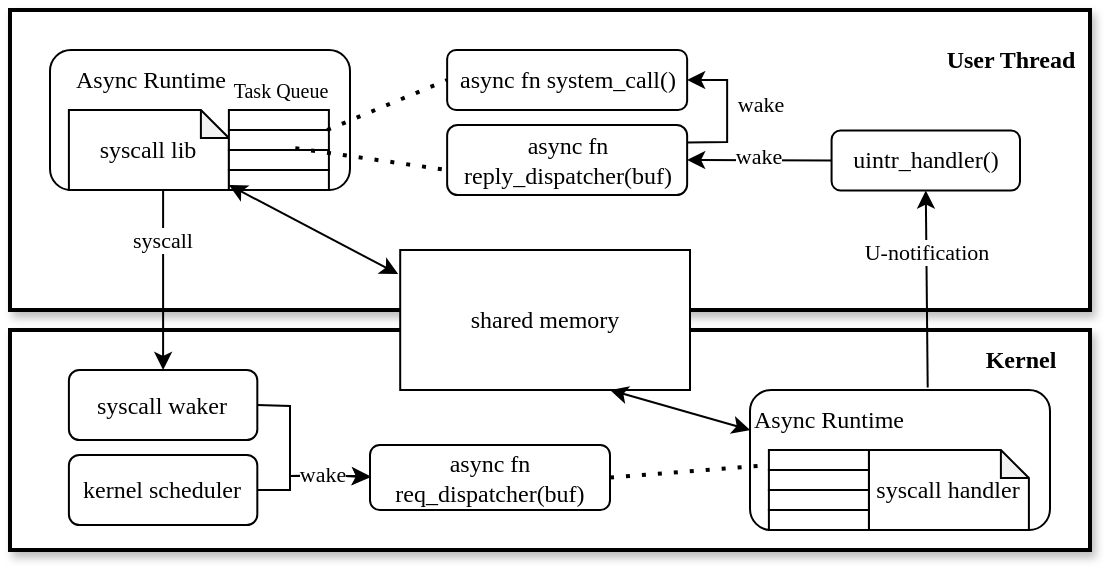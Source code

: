 <mxfile version="25.0.3">
  <diagram name="第 1 页" id="T9F7gAKvF-rqMI3GpTuX">
    <mxGraphModel dx="976" dy="-2930" grid="1" gridSize="10" guides="1" tooltips="1" connect="1" arrows="1" fold="1" page="1" pageScale="1" pageWidth="827" pageHeight="1169" math="0" shadow="0">
      <root>
        <mxCell id="0" />
        <mxCell id="1" parent="0" />
        <mxCell id="adxt3rBYuP4-YXxuHtxF-1" value="" style="rounded=0;whiteSpace=wrap;html=1;strokeWidth=2;container=0;shadow=1;" parent="1" vertex="1">
          <mxGeometry x="40" y="4530" width="540" height="150" as="geometry" />
        </mxCell>
        <mxCell id="adxt3rBYuP4-YXxuHtxF-2" value="&lt;font face=&quot;Times New Roman&quot;&gt;&lt;b&gt;User Thread&lt;/b&gt;&lt;/font&gt;" style="text;html=1;align=center;verticalAlign=middle;resizable=0;points=[];autosize=1;strokeColor=none;fillColor=none;" parent="1" vertex="1">
          <mxGeometry x="495" y="4540.25" width="90" height="30" as="geometry" />
        </mxCell>
        <mxCell id="adxt3rBYuP4-YXxuHtxF-3" value="" style="rounded=0;whiteSpace=wrap;html=1;strokeWidth=2;container=0;shadow=1;" parent="1" vertex="1">
          <mxGeometry x="40" y="4690" width="540" height="110" as="geometry" />
        </mxCell>
        <mxCell id="adxt3rBYuP4-YXxuHtxF-4" value="&lt;font face=&quot;Times New Roman&quot;&gt;&lt;b&gt;Kernel&lt;/b&gt;&lt;/font&gt;" style="text;html=1;align=center;verticalAlign=middle;resizable=0;points=[];autosize=1;strokeColor=none;fillColor=none;" parent="1" vertex="1">
          <mxGeometry x="515" y="4690" width="60" height="30" as="geometry" />
        </mxCell>
        <mxCell id="adxt3rBYuP4-YXxuHtxF-5" value="&lt;font face=&quot;Times New Roman&quot;&gt;async fn system_call()&lt;/font&gt;" style="rounded=1;whiteSpace=wrap;html=1;" parent="1" vertex="1">
          <mxGeometry x="258.57" y="4550" width="120" height="30" as="geometry" />
        </mxCell>
        <mxCell id="adxt3rBYuP4-YXxuHtxF-6" value="" style="rounded=1;whiteSpace=wrap;html=1;" parent="1" vertex="1">
          <mxGeometry x="60.0" y="4550" width="150" height="70" as="geometry" />
        </mxCell>
        <mxCell id="adxt3rBYuP4-YXxuHtxF-7" value="&lt;font face=&quot;Times New Roman&quot;&gt;async fn reply_dispatcher(buf)&lt;/font&gt;" style="rounded=1;whiteSpace=wrap;html=1;" parent="1" vertex="1">
          <mxGeometry x="258.57" y="4587.5" width="120" height="35" as="geometry" />
        </mxCell>
        <mxCell id="adxt3rBYuP4-YXxuHtxF-8" value="&lt;font face=&quot;Times New Roman&quot;&gt;Async Runtime&lt;/font&gt;" style="text;html=1;align=center;verticalAlign=middle;resizable=0;points=[];autosize=1;strokeColor=none;fillColor=none;" parent="1" vertex="1">
          <mxGeometry x="60.0" y="4550" width="100" height="30" as="geometry" />
        </mxCell>
        <mxCell id="adxt3rBYuP4-YXxuHtxF-9" value="&lt;font face=&quot;Times New Roman&quot;&gt;uintr_handler()&lt;/font&gt;" style="rounded=1;whiteSpace=wrap;html=1;" parent="1" vertex="1">
          <mxGeometry x="450.79" y="4590.25" width="94.21" height="30" as="geometry" />
        </mxCell>
        <mxCell id="adxt3rBYuP4-YXxuHtxF-10" value="&lt;font face=&quot;Times New Roman&quot;&gt;syscall waker&lt;/font&gt;" style="rounded=1;whiteSpace=wrap;html=1;" parent="1" vertex="1">
          <mxGeometry x="69.45" y="4710" width="94.21" height="35" as="geometry" />
        </mxCell>
        <mxCell id="adxt3rBYuP4-YXxuHtxF-11" value="" style="endArrow=classic;html=1;rounded=0;exitX=0.377;exitY=1.005;exitDx=0;exitDy=0;exitPerimeter=0;entryX=0.5;entryY=0;entryDx=0;entryDy=0;" parent="1" source="adxt3rBYuP4-YXxuHtxF-6" target="adxt3rBYuP4-YXxuHtxF-10" edge="1">
          <mxGeometry width="50" height="50" relative="1" as="geometry">
            <mxPoint x="330" y="4750" as="sourcePoint" />
            <mxPoint x="147" y="4730" as="targetPoint" />
          </mxGeometry>
        </mxCell>
        <mxCell id="adxt3rBYuP4-YXxuHtxF-12" value="&lt;font face=&quot;Times New Roman&quot;&gt;syscall&lt;/font&gt;" style="edgeLabel;html=1;align=center;verticalAlign=middle;resizable=0;points=[];" parent="adxt3rBYuP4-YXxuHtxF-11" vertex="1" connectable="0">
          <mxGeometry x="-0.468" y="-1" relative="1" as="geometry">
            <mxPoint as="offset" />
          </mxGeometry>
        </mxCell>
        <mxCell id="adxt3rBYuP4-YXxuHtxF-13" value="&lt;font face=&quot;Times New Roman&quot;&gt;async fn req_&lt;/font&gt;&lt;span style=&quot;font-family: &amp;quot;Times New Roman&amp;quot;;&quot;&gt;dispatcher&lt;/span&gt;&lt;font face=&quot;Times New Roman&quot;&gt;(buf)&lt;/font&gt;" style="rounded=1;whiteSpace=wrap;html=1;" parent="1" vertex="1">
          <mxGeometry x="220" y="4747.5" width="120" height="32.5" as="geometry" />
        </mxCell>
        <mxCell id="adxt3rBYuP4-YXxuHtxF-14" value="&lt;font face=&quot;Times New Roman&quot;&gt;syscall lib&lt;/font&gt;" style="shape=note;whiteSpace=wrap;html=1;backgroundOutline=1;darkOpacity=0.05;size=14;" parent="1" vertex="1">
          <mxGeometry x="69.45" y="4580" width="80" height="40" as="geometry" />
        </mxCell>
        <mxCell id="adxt3rBYuP4-YXxuHtxF-15" value="" style="rounded=0;whiteSpace=wrap;html=1;" parent="1" vertex="1">
          <mxGeometry x="149.45" y="4580" width="50" height="10" as="geometry" />
        </mxCell>
        <mxCell id="adxt3rBYuP4-YXxuHtxF-16" value="" style="rounded=0;whiteSpace=wrap;html=1;" parent="1" vertex="1">
          <mxGeometry x="149.45" y="4590" width="50" height="10" as="geometry" />
        </mxCell>
        <mxCell id="adxt3rBYuP4-YXxuHtxF-17" value="" style="rounded=0;whiteSpace=wrap;html=1;" parent="1" vertex="1">
          <mxGeometry x="149.45" y="4600" width="50" height="10" as="geometry" />
        </mxCell>
        <mxCell id="adxt3rBYuP4-YXxuHtxF-18" value="" style="rounded=0;whiteSpace=wrap;html=1;" parent="1" vertex="1">
          <mxGeometry x="149.45" y="4610" width="50" height="10" as="geometry" />
        </mxCell>
        <mxCell id="adxt3rBYuP4-YXxuHtxF-19" value="&lt;font style=&quot;font-size: 10px;&quot; face=&quot;Times New Roman&quot;&gt;Task Queue&lt;/font&gt;" style="text;html=1;align=center;verticalAlign=middle;resizable=0;points=[];autosize=1;strokeColor=none;fillColor=none;" parent="1" vertex="1">
          <mxGeometry x="140" y="4555" width="70" height="30" as="geometry" />
        </mxCell>
        <mxCell id="adxt3rBYuP4-YXxuHtxF-20" value="" style="rounded=1;whiteSpace=wrap;html=1;" parent="1" vertex="1">
          <mxGeometry x="410" y="4720" width="150" height="70" as="geometry" />
        </mxCell>
        <mxCell id="adxt3rBYuP4-YXxuHtxF-21" value="&lt;font face=&quot;Times New Roman&quot;&gt;Async Runtime&lt;/font&gt;" style="text;html=1;align=center;verticalAlign=middle;resizable=0;points=[];autosize=1;strokeColor=none;fillColor=none;" parent="1" vertex="1">
          <mxGeometry x="399.45" y="4720" width="100" height="30" as="geometry" />
        </mxCell>
        <mxCell id="adxt3rBYuP4-YXxuHtxF-22" value="&lt;font face=&quot;Times New Roman&quot;&gt;syscall handler&lt;/font&gt;" style="shape=note;whiteSpace=wrap;html=1;backgroundOutline=1;darkOpacity=0.05;size=14;" parent="1" vertex="1">
          <mxGeometry x="469.45" y="4750" width="80" height="40" as="geometry" />
        </mxCell>
        <mxCell id="adxt3rBYuP4-YXxuHtxF-23" value="" style="rounded=0;whiteSpace=wrap;html=1;" parent="1" vertex="1">
          <mxGeometry x="419.45" y="4750" width="50" height="10" as="geometry" />
        </mxCell>
        <mxCell id="adxt3rBYuP4-YXxuHtxF-24" value="" style="rounded=0;whiteSpace=wrap;html=1;" parent="1" vertex="1">
          <mxGeometry x="419.45" y="4760" width="50" height="10" as="geometry" />
        </mxCell>
        <mxCell id="adxt3rBYuP4-YXxuHtxF-25" value="" style="rounded=0;whiteSpace=wrap;html=1;" parent="1" vertex="1">
          <mxGeometry x="419.45" y="4770" width="50" height="10" as="geometry" />
        </mxCell>
        <mxCell id="adxt3rBYuP4-YXxuHtxF-26" value="" style="rounded=0;whiteSpace=wrap;html=1;" parent="1" vertex="1">
          <mxGeometry x="419.45" y="4780" width="50" height="10" as="geometry" />
        </mxCell>
        <mxCell id="adxt3rBYuP4-YXxuHtxF-27" value="" style="endArrow=classic;html=1;rounded=0;exitX=0.994;exitY=-0.043;exitDx=0;exitDy=0;exitPerimeter=0;entryX=0.5;entryY=1;entryDx=0;entryDy=0;" parent="1" source="adxt3rBYuP4-YXxuHtxF-21" target="adxt3rBYuP4-YXxuHtxF-9" edge="1">
          <mxGeometry width="50" height="50" relative="1" as="geometry">
            <mxPoint x="330" y="4700" as="sourcePoint" />
            <mxPoint x="380" y="4650" as="targetPoint" />
          </mxGeometry>
        </mxCell>
        <mxCell id="adxt3rBYuP4-YXxuHtxF-28" value="&lt;font face=&quot;Times New Roman&quot;&gt;U-notification&lt;/font&gt;" style="edgeLabel;html=1;align=center;verticalAlign=middle;resizable=0;points=[];" parent="adxt3rBYuP4-YXxuHtxF-27" vertex="1" connectable="0">
          <mxGeometry x="0.373" relative="1" as="geometry">
            <mxPoint as="offset" />
          </mxGeometry>
        </mxCell>
        <mxCell id="adxt3rBYuP4-YXxuHtxF-29" value="" style="endArrow=none;dashed=1;html=1;dashPattern=1 3;strokeWidth=2;rounded=0;entryX=0;entryY=0.5;entryDx=0;entryDy=0;" parent="1" target="adxt3rBYuP4-YXxuHtxF-5" edge="1">
          <mxGeometry width="50" height="50" relative="1" as="geometry">
            <mxPoint x="198.57" y="4590" as="sourcePoint" />
            <mxPoint x="378.57" y="4630" as="targetPoint" />
          </mxGeometry>
        </mxCell>
        <mxCell id="adxt3rBYuP4-YXxuHtxF-30" value="" style="endArrow=none;dashed=1;html=1;dashPattern=1 3;strokeWidth=2;rounded=0;exitX=0.664;exitY=-0.089;exitDx=0;exitDy=0;exitPerimeter=0;" parent="1" source="adxt3rBYuP4-YXxuHtxF-17" edge="1">
          <mxGeometry width="50" height="50" relative="1" as="geometry">
            <mxPoint x="328.57" y="4680" as="sourcePoint" />
            <mxPoint x="258.57" y="4610" as="targetPoint" />
          </mxGeometry>
        </mxCell>
        <mxCell id="adxt3rBYuP4-YXxuHtxF-31" value="" style="endArrow=none;dashed=1;html=1;dashPattern=1 3;strokeWidth=2;rounded=0;exitX=1;exitY=0.5;exitDx=0;exitDy=0;entryX=0;entryY=0.75;entryDx=0;entryDy=0;" parent="1" source="adxt3rBYuP4-YXxuHtxF-13" target="adxt3rBYuP4-YXxuHtxF-23" edge="1">
          <mxGeometry width="50" height="50" relative="1" as="geometry">
            <mxPoint x="359.45" y="4757.5" as="sourcePoint" />
            <mxPoint x="399.45" y="4657.5" as="targetPoint" />
          </mxGeometry>
        </mxCell>
        <mxCell id="adxt3rBYuP4-YXxuHtxF-32" value="" style="endArrow=classic;html=1;rounded=0;exitX=0;exitY=0.5;exitDx=0;exitDy=0;entryX=1;entryY=0.5;entryDx=0;entryDy=0;" parent="1" source="adxt3rBYuP4-YXxuHtxF-9" target="adxt3rBYuP4-YXxuHtxF-7" edge="1">
          <mxGeometry width="50" height="50" relative="1" as="geometry">
            <mxPoint x="328.57" y="4680" as="sourcePoint" />
            <mxPoint x="378.57" y="4630" as="targetPoint" />
          </mxGeometry>
        </mxCell>
        <mxCell id="adxt3rBYuP4-YXxuHtxF-33" value="&lt;font face=&quot;Times New Roman&quot;&gt;wake&lt;/font&gt;" style="edgeLabel;html=1;align=center;verticalAlign=middle;resizable=0;points=[];" parent="adxt3rBYuP4-YXxuHtxF-32" vertex="1" connectable="0">
          <mxGeometry x="0.019" y="-2" relative="1" as="geometry">
            <mxPoint as="offset" />
          </mxGeometry>
        </mxCell>
        <mxCell id="adxt3rBYuP4-YXxuHtxF-34" value="" style="endArrow=classic;html=1;rounded=0;exitX=1;exitY=0.5;exitDx=0;exitDy=0;entryX=0;entryY=0.5;entryDx=0;entryDy=0;" parent="1" source="adxt3rBYuP4-YXxuHtxF-10" target="adxt3rBYuP4-YXxuHtxF-13" edge="1">
          <mxGeometry width="50" height="50" relative="1" as="geometry">
            <mxPoint x="330" y="4712.5" as="sourcePoint" />
            <mxPoint x="380" y="4662.5" as="targetPoint" />
            <Array as="points">
              <mxPoint x="180" y="4728" />
              <mxPoint x="180" y="4763" />
              <mxPoint x="200" y="4762.5" />
            </Array>
          </mxGeometry>
        </mxCell>
        <mxCell id="adxt3rBYuP4-YXxuHtxF-36" value="" style="endArrow=classic;html=1;rounded=0;exitX=1;exitY=0.25;exitDx=0;exitDy=0;entryX=1;entryY=0.5;entryDx=0;entryDy=0;" parent="1" source="adxt3rBYuP4-YXxuHtxF-7" target="adxt3rBYuP4-YXxuHtxF-5" edge="1">
          <mxGeometry width="50" height="50" relative="1" as="geometry">
            <mxPoint x="328.57" y="4680" as="sourcePoint" />
            <mxPoint x="378.57" y="4630" as="targetPoint" />
            <Array as="points">
              <mxPoint x="398.57" y="4596" />
              <mxPoint x="398.57" y="4565" />
            </Array>
          </mxGeometry>
        </mxCell>
        <mxCell id="adxt3rBYuP4-YXxuHtxF-37" value="&lt;font face=&quot;Times New Roman&quot;&gt;wake&lt;/font&gt;" style="edgeLabel;html=1;align=center;verticalAlign=middle;resizable=0;points=[];" parent="adxt3rBYuP4-YXxuHtxF-36" vertex="1" connectable="0">
          <mxGeometry x="0.099" relative="1" as="geometry">
            <mxPoint x="16" as="offset" />
          </mxGeometry>
        </mxCell>
        <mxCell id="adxt3rBYuP4-YXxuHtxF-38" value="&lt;font face=&quot;Times New Roman&quot;&gt;shared memory&lt;/font&gt;" style="rounded=0;whiteSpace=wrap;html=1;" parent="1" vertex="1">
          <mxGeometry x="235.1" y="4650" width="144.9" height="70" as="geometry" />
        </mxCell>
        <mxCell id="adxt3rBYuP4-YXxuHtxF-39" value="" style="endArrow=classic;startArrow=classic;html=1;rounded=0;exitX=0;exitY=0.75;exitDx=0;exitDy=0;entryX=-0.007;entryY=0.172;entryDx=0;entryDy=0;entryPerimeter=0;" parent="1" source="adxt3rBYuP4-YXxuHtxF-18" target="adxt3rBYuP4-YXxuHtxF-38" edge="1">
          <mxGeometry width="50" height="50" relative="1" as="geometry">
            <mxPoint x="260" y="4750" as="sourcePoint" />
            <mxPoint x="310" y="4700" as="targetPoint" />
          </mxGeometry>
        </mxCell>
        <mxCell id="adxt3rBYuP4-YXxuHtxF-40" value="" style="endArrow=classic;startArrow=classic;html=1;rounded=0;exitX=0.106;exitY=0.667;exitDx=0;exitDy=0;exitPerimeter=0;" parent="1" source="adxt3rBYuP4-YXxuHtxF-21" edge="1">
          <mxGeometry width="50" height="50" relative="1" as="geometry">
            <mxPoint x="159" y="4628" as="sourcePoint" />
            <mxPoint x="340" y="4720" as="targetPoint" />
          </mxGeometry>
        </mxCell>
        <mxCell id="adxt3rBYuP4-YXxuHtxF-42" value="" style="edgeStyle=orthogonalEdgeStyle;rounded=0;orthogonalLoop=1;jettySize=auto;html=1;" parent="1" source="adxt3rBYuP4-YXxuHtxF-41" target="adxt3rBYuP4-YXxuHtxF-13" edge="1">
          <mxGeometry relative="1" as="geometry">
            <Array as="points">
              <mxPoint x="180" y="4770" />
              <mxPoint x="180" y="4763" />
            </Array>
          </mxGeometry>
        </mxCell>
        <mxCell id="adxt3rBYuP4-YXxuHtxF-43" value="&lt;font face=&quot;Times New Roman&quot;&gt;wake&lt;/font&gt;" style="edgeLabel;html=1;align=center;verticalAlign=middle;resizable=0;points=[];" parent="adxt3rBYuP4-YXxuHtxF-42" vertex="1" connectable="0">
          <mxGeometry x="0.247" y="1" relative="1" as="geometry">
            <mxPoint as="offset" />
          </mxGeometry>
        </mxCell>
        <mxCell id="adxt3rBYuP4-YXxuHtxF-41" value="&lt;font face=&quot;Times New Roman&quot;&gt;kernel scheduler&lt;/font&gt;" style="rounded=1;whiteSpace=wrap;html=1;" parent="1" vertex="1">
          <mxGeometry x="69.45" y="4752.5" width="94.21" height="35" as="geometry" />
        </mxCell>
      </root>
    </mxGraphModel>
  </diagram>
</mxfile>
